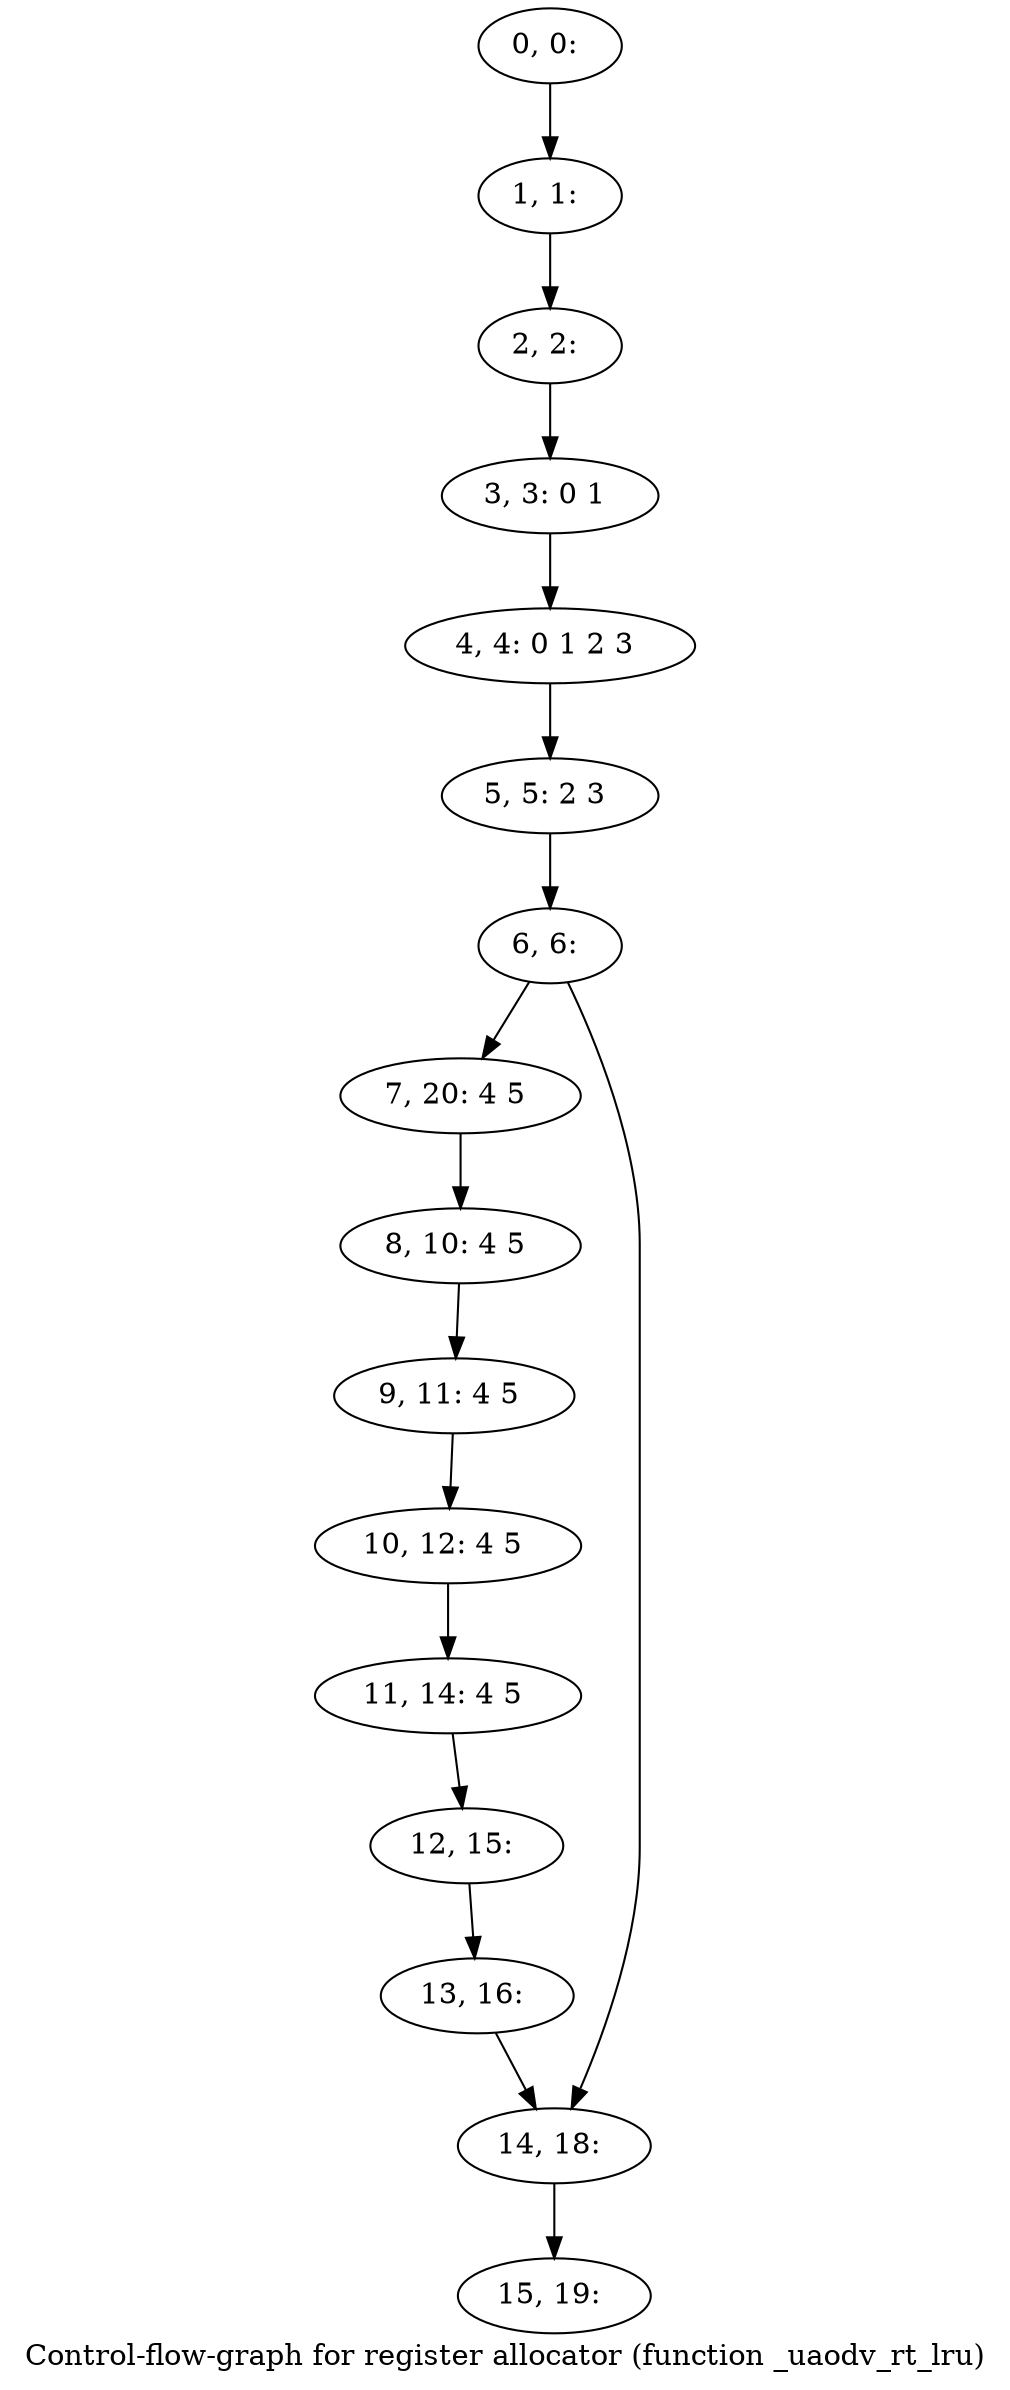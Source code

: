 digraph G {
graph [label="Control-flow-graph for register allocator (function _uaodv_rt_lru)"]
0[label="0, 0: "];
1[label="1, 1: "];
2[label="2, 2: "];
3[label="3, 3: 0 1 "];
4[label="4, 4: 0 1 2 3 "];
5[label="5, 5: 2 3 "];
6[label="6, 6: "];
7[label="7, 20: 4 5 "];
8[label="8, 10: 4 5 "];
9[label="9, 11: 4 5 "];
10[label="10, 12: 4 5 "];
11[label="11, 14: 4 5 "];
12[label="12, 15: "];
13[label="13, 16: "];
14[label="14, 18: "];
15[label="15, 19: "];
0->1 ;
1->2 ;
2->3 ;
3->4 ;
4->5 ;
5->6 ;
6->7 ;
6->14 ;
7->8 ;
8->9 ;
9->10 ;
10->11 ;
11->12 ;
12->13 ;
13->14 ;
14->15 ;
}
